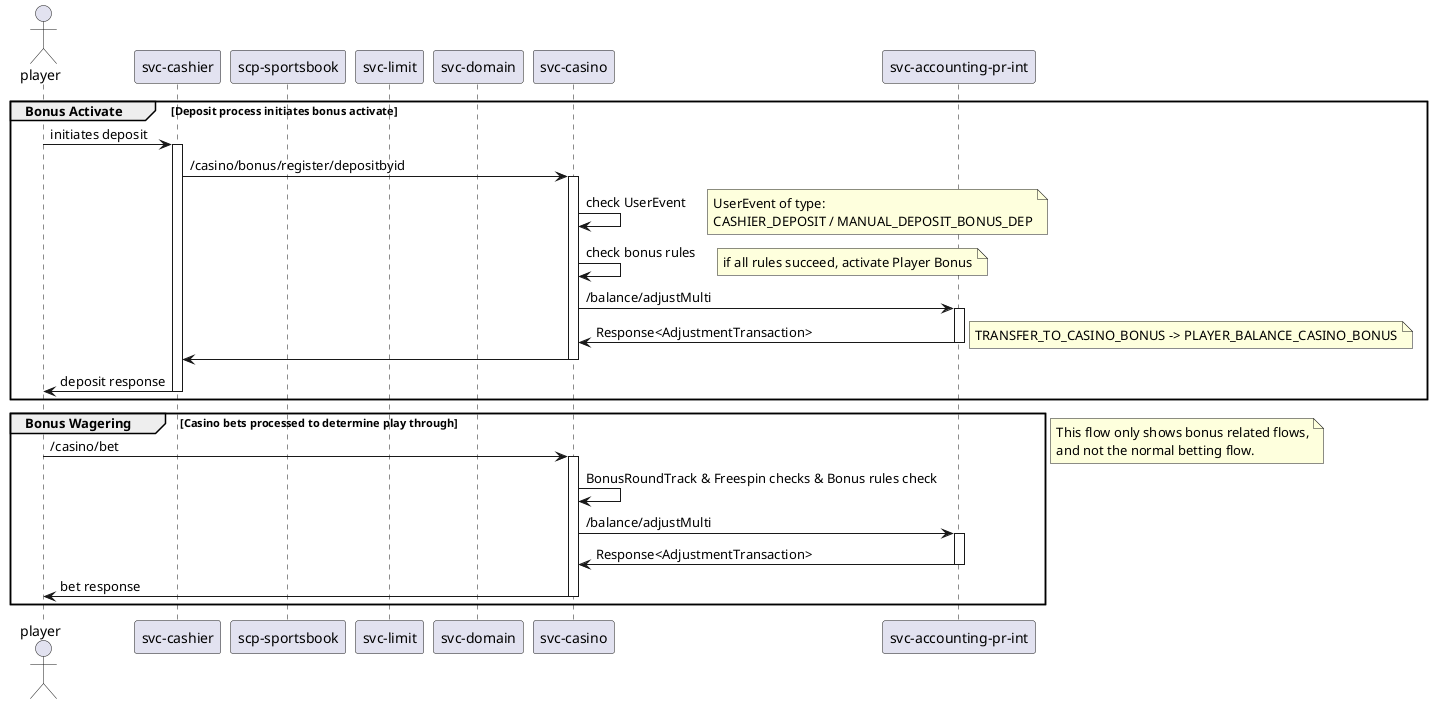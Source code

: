 .Deposit Bonus Flow (Current)
[plantuml]
----

@startuml

actor player as p

participant "svc-cashier" as cash

participant "scp-sportsbook" as scpsb


participant "svc-limit" as limit
participant "svc-domain" as domain
participant "svc-casino" as sc
participant "svc-accounting-pr-int" as sa
'participant "kafka" as kafka

group Bonus Activate [Deposit process initiates bonus activate]
p->cash ++: initiates deposit
cash->sc ++: /casino/bonus/register/depositbyid
sc->sc: check UserEvent
note right
UserEvent of type:
CASHIER_DEPOSIT / MANUAL_DEPOSIT_BONUS_DEP
end note
sc->sc: check bonus rules
note right
if all rules succeed, activate Player Bonus
end note
sc->sa ++: /balance/adjustMulti
sa->sc --: Response<AdjustmentTransaction>
note right
TRANSFER_TO_CASINO_BONUS -> PLAYER_BALANCE_CASINO_BONUS
end note
sc->cash --:
cash->p --: deposit response
end
group Bonus Wagering [Casino bets processed to determine play through]
p->sc ++: /casino/bet
sc->sc: BonusRoundTrack & Freespin checks & Bonus rules check
sc->sa ++: /balance/adjustMulti
sa->sc --: Response<AdjustmentTransaction>
sc->p --: bet response
end
note right
This flow only shows bonus related flows,
and not the normal betting flow.
end note
@enduml
----